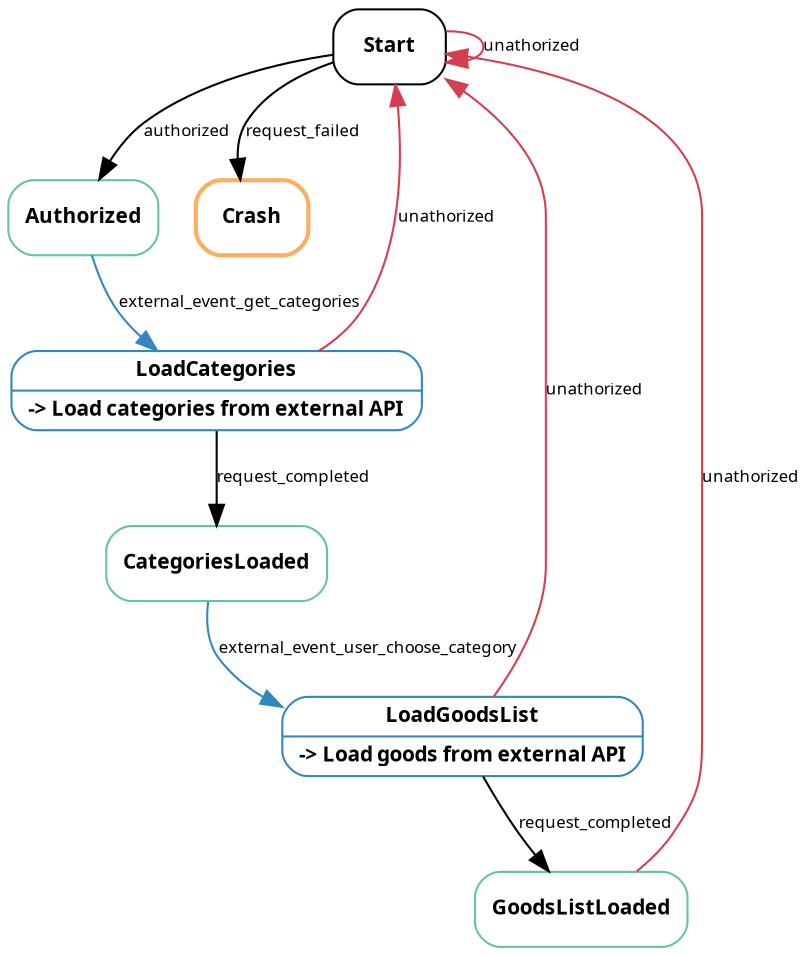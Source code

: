 digraph {
    edge[fontname = "tahoma"; fontsize = 8];
    node[fontname = "tahoma bold"; fontsize = 10];
    Start [shape = Mrecord; label = "{ Start }"];
    Authorized [shape = Mrecord; label = "{ Authorized }"; color = "/spectral11/9"];
    LoadCategories [shape = Mrecord; label = "{ LoadCategories | \-\> Load categories from external API}"; color = "/spectral11/10"];
    CategoriesLoaded [shape = Mrecord; label = "{ CategoriesLoaded }"; color = "/spectral11/9"];
    LoadGoodsList [shape = Mrecord; label = "{ LoadGoodsList | \-\> Load goods from external API}"; color = "/spectral11/10"];
    GoodsListLoaded [shape = Mrecord; label = "{ GoodsListLoaded }"; color = "/spectral11/9"];
    Crash [shape = Mrecord; label = "{ Crash }"; style = bold; color = "/spectral11/4"];
    Start -> Authorized [label = "authorized"];
    Start -> Crash [label = "request_failed"];
    Start -> Start [label = "unathorized"][color = "/spectral11/2"];
    Authorized -> LoadCategories [label = "external_event_get_categories"][color = "/spectral11/10"];
    LoadCategories -> CategoriesLoaded [label = "request_completed"];
    LoadCategories -> Start [label = "unathorized"][color = "/spectral11/2"];
    CategoriesLoaded -> LoadGoodsList [label = "external_event_user_choose_category"][color = "/spectral11/10"];
    LoadGoodsList -> GoodsListLoaded [label = "request_completed"];
    LoadGoodsList -> Start [label = "unathorized"][color = "/spectral11/2"];
    GoodsListLoaded -> Start [label = "unathorized"][color = "/spectral11/2"];
}
